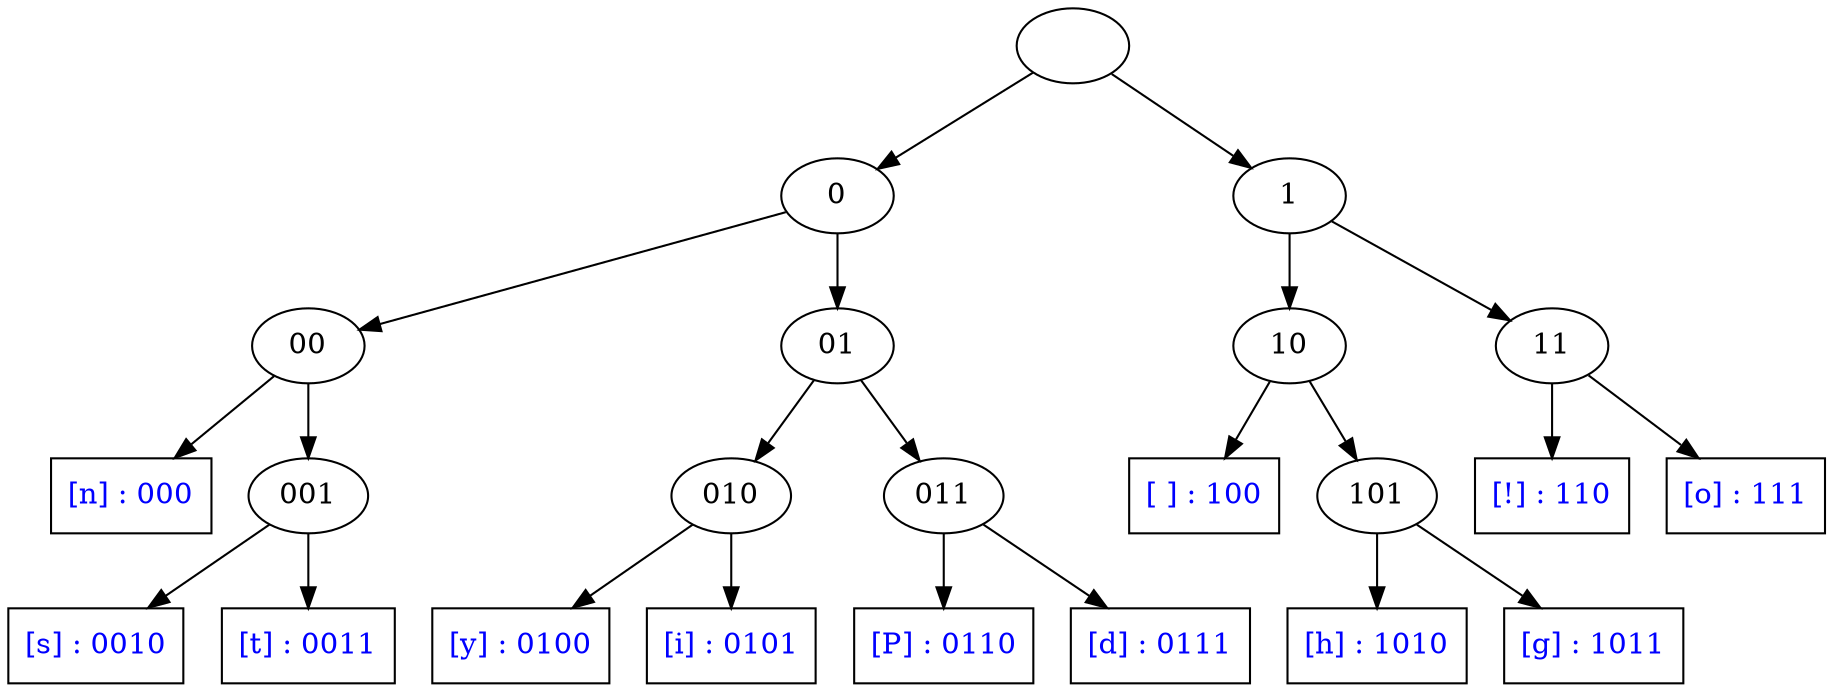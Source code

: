 // The Binary Tree of Huffman code
digraph {
	N [label=""]
	N -> N0
	N -> N1
	N1 [label=1]
	N1 -> N10
	N1 -> N11
	N0 [label=0]
	N0 -> N00
	N0 -> N01
	N11 [label=11]
	N11 -> N110
	N11 -> N111
	N111 [label="[o] : 111" fontcolor=blue shape=box]
	N110 [label="[!] : 110" fontcolor=blue shape=box]
	N01 [label=01]
	N01 -> N010
	N01 -> N011
	N10 [label=10]
	N10 -> N100
	N10 -> N101
	N100 [label="[ ] : 100" fontcolor=blue shape=box]
	N00 [label=00]
	N00 -> N000
	N00 -> N001
	N000 [label="[n] : 000" fontcolor=blue shape=box]
	N010 [label=010]
	N010 -> N0100
	N010 -> N0101
	N0101 [label="[i] : 0101" fontcolor=blue shape=box]
	N0100 [label="[y] : 0100" fontcolor=blue shape=box]
	N011 [label=011]
	N011 -> N0110
	N011 -> N0111
	N0111 [label="[d] : 0111" fontcolor=blue shape=box]
	N0110 [label="[P] : 0110" fontcolor=blue shape=box]
	N001 [label=001]
	N001 -> N0010
	N001 -> N0011
	N0011 [label="[t] : 0011" fontcolor=blue shape=box]
	N0010 [label="[s] : 0010" fontcolor=blue shape=box]
	N101 [label=101]
	N101 -> N1010
	N101 -> N1011
	N1011 [label="[g] : 1011" fontcolor=blue shape=box]
	N1010 [label="[h] : 1010" fontcolor=blue shape=box]
}
